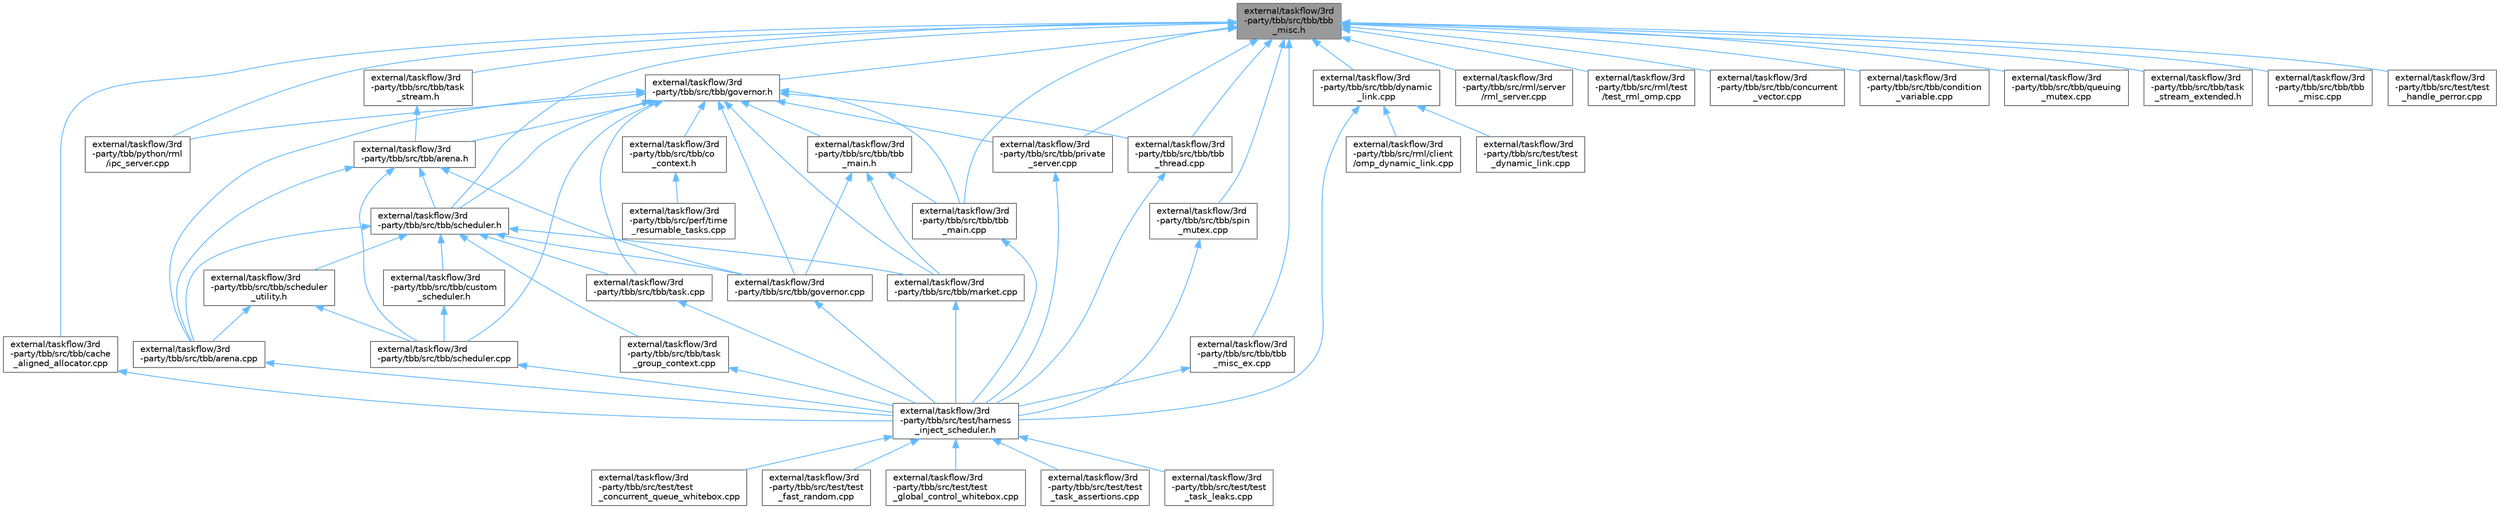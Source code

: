 digraph "external/taskflow/3rd-party/tbb/src/tbb/tbb_misc.h"
{
 // LATEX_PDF_SIZE
  bgcolor="transparent";
  edge [fontname=Helvetica,fontsize=10,labelfontname=Helvetica,labelfontsize=10];
  node [fontname=Helvetica,fontsize=10,shape=box,height=0.2,width=0.4];
  Node1 [id="Node000001",label="external/taskflow/3rd\l-party/tbb/src/tbb/tbb\l_misc.h",height=0.2,width=0.4,color="gray40", fillcolor="grey60", style="filled", fontcolor="black",tooltip=" "];
  Node1 -> Node2 [id="edge72_Node000001_Node000002",dir="back",color="steelblue1",style="solid",tooltip=" "];
  Node2 [id="Node000002",label="external/taskflow/3rd\l-party/tbb/python/rml\l/ipc_server.cpp",height=0.2,width=0.4,color="grey40", fillcolor="white", style="filled",URL="$ipc__server_8cpp.html",tooltip=" "];
  Node1 -> Node3 [id="edge73_Node000001_Node000003",dir="back",color="steelblue1",style="solid",tooltip=" "];
  Node3 [id="Node000003",label="external/taskflow/3rd\l-party/tbb/src/rml/server\l/rml_server.cpp",height=0.2,width=0.4,color="grey40", fillcolor="white", style="filled",URL="$rml__server_8cpp.html",tooltip=" "];
  Node1 -> Node4 [id="edge74_Node000001_Node000004",dir="back",color="steelblue1",style="solid",tooltip=" "];
  Node4 [id="Node000004",label="external/taskflow/3rd\l-party/tbb/src/rml/test\l/test_rml_omp.cpp",height=0.2,width=0.4,color="grey40", fillcolor="white", style="filled",URL="$test__rml__omp_8cpp.html",tooltip=" "];
  Node1 -> Node5 [id="edge75_Node000001_Node000005",dir="back",color="steelblue1",style="solid",tooltip=" "];
  Node5 [id="Node000005",label="external/taskflow/3rd\l-party/tbb/src/tbb/cache\l_aligned_allocator.cpp",height=0.2,width=0.4,color="grey40", fillcolor="white", style="filled",URL="$cache__aligned__allocator_8cpp.html",tooltip=" "];
  Node5 -> Node6 [id="edge76_Node000005_Node000006",dir="back",color="steelblue1",style="solid",tooltip=" "];
  Node6 [id="Node000006",label="external/taskflow/3rd\l-party/tbb/src/test/harness\l_inject_scheduler.h",height=0.2,width=0.4,color="grey40", fillcolor="white", style="filled",URL="$harness__inject__scheduler_8h.html",tooltip=" "];
  Node6 -> Node7 [id="edge77_Node000006_Node000007",dir="back",color="steelblue1",style="solid",tooltip=" "];
  Node7 [id="Node000007",label="external/taskflow/3rd\l-party/tbb/src/test/test\l_concurrent_queue_whitebox.cpp",height=0.2,width=0.4,color="grey40", fillcolor="white", style="filled",URL="$test__concurrent__queue__whitebox_8cpp.html",tooltip=" "];
  Node6 -> Node8 [id="edge78_Node000006_Node000008",dir="back",color="steelblue1",style="solid",tooltip=" "];
  Node8 [id="Node000008",label="external/taskflow/3rd\l-party/tbb/src/test/test\l_fast_random.cpp",height=0.2,width=0.4,color="grey40", fillcolor="white", style="filled",URL="$test__fast__random_8cpp.html",tooltip=" "];
  Node6 -> Node9 [id="edge79_Node000006_Node000009",dir="back",color="steelblue1",style="solid",tooltip=" "];
  Node9 [id="Node000009",label="external/taskflow/3rd\l-party/tbb/src/test/test\l_global_control_whitebox.cpp",height=0.2,width=0.4,color="grey40", fillcolor="white", style="filled",URL="$test__global__control__whitebox_8cpp.html",tooltip=" "];
  Node6 -> Node10 [id="edge80_Node000006_Node000010",dir="back",color="steelblue1",style="solid",tooltip=" "];
  Node10 [id="Node000010",label="external/taskflow/3rd\l-party/tbb/src/test/test\l_task_assertions.cpp",height=0.2,width=0.4,color="grey40", fillcolor="white", style="filled",URL="$test__task__assertions_8cpp.html",tooltip=" "];
  Node6 -> Node11 [id="edge81_Node000006_Node000011",dir="back",color="steelblue1",style="solid",tooltip=" "];
  Node11 [id="Node000011",label="external/taskflow/3rd\l-party/tbb/src/test/test\l_task_leaks.cpp",height=0.2,width=0.4,color="grey40", fillcolor="white", style="filled",URL="$test__task__leaks_8cpp.html",tooltip=" "];
  Node1 -> Node12 [id="edge82_Node000001_Node000012",dir="back",color="steelblue1",style="solid",tooltip=" "];
  Node12 [id="Node000012",label="external/taskflow/3rd\l-party/tbb/src/tbb/concurrent\l_vector.cpp",height=0.2,width=0.4,color="grey40", fillcolor="white", style="filled",URL="$concurrent__vector_8cpp.html",tooltip=" "];
  Node1 -> Node13 [id="edge83_Node000001_Node000013",dir="back",color="steelblue1",style="solid",tooltip=" "];
  Node13 [id="Node000013",label="external/taskflow/3rd\l-party/tbb/src/tbb/condition\l_variable.cpp",height=0.2,width=0.4,color="grey40", fillcolor="white", style="filled",URL="$condition__variable_8cpp.html",tooltip=" "];
  Node1 -> Node14 [id="edge84_Node000001_Node000014",dir="back",color="steelblue1",style="solid",tooltip=" "];
  Node14 [id="Node000014",label="external/taskflow/3rd\l-party/tbb/src/tbb/dynamic\l_link.cpp",height=0.2,width=0.4,color="grey40", fillcolor="white", style="filled",URL="$dynamic__link_8cpp.html",tooltip=" "];
  Node14 -> Node15 [id="edge85_Node000014_Node000015",dir="back",color="steelblue1",style="solid",tooltip=" "];
  Node15 [id="Node000015",label="external/taskflow/3rd\l-party/tbb/src/rml/client\l/omp_dynamic_link.cpp",height=0.2,width=0.4,color="grey40", fillcolor="white", style="filled",URL="$omp__dynamic__link_8cpp.html",tooltip=" "];
  Node14 -> Node6 [id="edge86_Node000014_Node000006",dir="back",color="steelblue1",style="solid",tooltip=" "];
  Node14 -> Node16 [id="edge87_Node000014_Node000016",dir="back",color="steelblue1",style="solid",tooltip=" "];
  Node16 [id="Node000016",label="external/taskflow/3rd\l-party/tbb/src/test/test\l_dynamic_link.cpp",height=0.2,width=0.4,color="grey40", fillcolor="white", style="filled",URL="$test__dynamic__link_8cpp.html",tooltip=" "];
  Node1 -> Node17 [id="edge88_Node000001_Node000017",dir="back",color="steelblue1",style="solid",tooltip=" "];
  Node17 [id="Node000017",label="external/taskflow/3rd\l-party/tbb/src/tbb/governor.h",height=0.2,width=0.4,color="grey40", fillcolor="white", style="filled",URL="$governor_8h.html",tooltip=" "];
  Node17 -> Node2 [id="edge89_Node000017_Node000002",dir="back",color="steelblue1",style="solid",tooltip=" "];
  Node17 -> Node18 [id="edge90_Node000017_Node000018",dir="back",color="steelblue1",style="solid",tooltip=" "];
  Node18 [id="Node000018",label="external/taskflow/3rd\l-party/tbb/src/tbb/arena.cpp",height=0.2,width=0.4,color="grey40", fillcolor="white", style="filled",URL="$arena_8cpp.html",tooltip=" "];
  Node18 -> Node6 [id="edge91_Node000018_Node000006",dir="back",color="steelblue1",style="solid",tooltip=" "];
  Node17 -> Node19 [id="edge92_Node000017_Node000019",dir="back",color="steelblue1",style="solid",tooltip=" "];
  Node19 [id="Node000019",label="external/taskflow/3rd\l-party/tbb/src/tbb/arena.h",height=0.2,width=0.4,color="grey40", fillcolor="white", style="filled",URL="$arena_8h.html",tooltip=" "];
  Node19 -> Node18 [id="edge93_Node000019_Node000018",dir="back",color="steelblue1",style="solid",tooltip=" "];
  Node19 -> Node20 [id="edge94_Node000019_Node000020",dir="back",color="steelblue1",style="solid",tooltip=" "];
  Node20 [id="Node000020",label="external/taskflow/3rd\l-party/tbb/src/tbb/governor.cpp",height=0.2,width=0.4,color="grey40", fillcolor="white", style="filled",URL="$governor_8cpp.html",tooltip=" "];
  Node20 -> Node6 [id="edge95_Node000020_Node000006",dir="back",color="steelblue1",style="solid",tooltip=" "];
  Node19 -> Node21 [id="edge96_Node000019_Node000021",dir="back",color="steelblue1",style="solid",tooltip=" "];
  Node21 [id="Node000021",label="external/taskflow/3rd\l-party/tbb/src/tbb/scheduler.cpp",height=0.2,width=0.4,color="grey40", fillcolor="white", style="filled",URL="$scheduler_8cpp.html",tooltip=" "];
  Node21 -> Node6 [id="edge97_Node000021_Node000006",dir="back",color="steelblue1",style="solid",tooltip=" "];
  Node19 -> Node22 [id="edge98_Node000019_Node000022",dir="back",color="steelblue1",style="solid",tooltip=" "];
  Node22 [id="Node000022",label="external/taskflow/3rd\l-party/tbb/src/tbb/scheduler.h",height=0.2,width=0.4,color="grey40", fillcolor="white", style="filled",URL="$scheduler_8h.html",tooltip=" "];
  Node22 -> Node18 [id="edge99_Node000022_Node000018",dir="back",color="steelblue1",style="solid",tooltip=" "];
  Node22 -> Node23 [id="edge100_Node000022_Node000023",dir="back",color="steelblue1",style="solid",tooltip=" "];
  Node23 [id="Node000023",label="external/taskflow/3rd\l-party/tbb/src/tbb/custom\l_scheduler.h",height=0.2,width=0.4,color="grey40", fillcolor="white", style="filled",URL="$custom__scheduler_8h.html",tooltip=" "];
  Node23 -> Node21 [id="edge101_Node000023_Node000021",dir="back",color="steelblue1",style="solid",tooltip=" "];
  Node22 -> Node20 [id="edge102_Node000022_Node000020",dir="back",color="steelblue1",style="solid",tooltip=" "];
  Node22 -> Node24 [id="edge103_Node000022_Node000024",dir="back",color="steelblue1",style="solid",tooltip=" "];
  Node24 [id="Node000024",label="external/taskflow/3rd\l-party/tbb/src/tbb/market.cpp",height=0.2,width=0.4,color="grey40", fillcolor="white", style="filled",URL="$market_8cpp.html",tooltip=" "];
  Node24 -> Node6 [id="edge104_Node000024_Node000006",dir="back",color="steelblue1",style="solid",tooltip=" "];
  Node22 -> Node25 [id="edge105_Node000022_Node000025",dir="back",color="steelblue1",style="solid",tooltip=" "];
  Node25 [id="Node000025",label="external/taskflow/3rd\l-party/tbb/src/tbb/scheduler\l_utility.h",height=0.2,width=0.4,color="grey40", fillcolor="white", style="filled",URL="$scheduler__utility_8h.html",tooltip=" "];
  Node25 -> Node18 [id="edge106_Node000025_Node000018",dir="back",color="steelblue1",style="solid",tooltip=" "];
  Node25 -> Node21 [id="edge107_Node000025_Node000021",dir="back",color="steelblue1",style="solid",tooltip=" "];
  Node22 -> Node26 [id="edge108_Node000022_Node000026",dir="back",color="steelblue1",style="solid",tooltip=" "];
  Node26 [id="Node000026",label="external/taskflow/3rd\l-party/tbb/src/tbb/task.cpp",height=0.2,width=0.4,color="grey40", fillcolor="white", style="filled",URL="$task_8cpp.html",tooltip=" "];
  Node26 -> Node6 [id="edge109_Node000026_Node000006",dir="back",color="steelblue1",style="solid",tooltip=" "];
  Node22 -> Node27 [id="edge110_Node000022_Node000027",dir="back",color="steelblue1",style="solid",tooltip=" "];
  Node27 [id="Node000027",label="external/taskflow/3rd\l-party/tbb/src/tbb/task\l_group_context.cpp",height=0.2,width=0.4,color="grey40", fillcolor="white", style="filled",URL="$task__group__context_8cpp.html",tooltip=" "];
  Node27 -> Node6 [id="edge111_Node000027_Node000006",dir="back",color="steelblue1",style="solid",tooltip=" "];
  Node17 -> Node28 [id="edge112_Node000017_Node000028",dir="back",color="steelblue1",style="solid",tooltip=" "];
  Node28 [id="Node000028",label="external/taskflow/3rd\l-party/tbb/src/tbb/co\l_context.h",height=0.2,width=0.4,color="grey40", fillcolor="white", style="filled",URL="$co__context_8h.html",tooltip=" "];
  Node28 -> Node29 [id="edge113_Node000028_Node000029",dir="back",color="steelblue1",style="solid",tooltip=" "];
  Node29 [id="Node000029",label="external/taskflow/3rd\l-party/tbb/src/perf/time\l_resumable_tasks.cpp",height=0.2,width=0.4,color="grey40", fillcolor="white", style="filled",URL="$time__resumable__tasks_8cpp.html",tooltip=" "];
  Node17 -> Node20 [id="edge114_Node000017_Node000020",dir="back",color="steelblue1",style="solid",tooltip=" "];
  Node17 -> Node24 [id="edge115_Node000017_Node000024",dir="back",color="steelblue1",style="solid",tooltip=" "];
  Node17 -> Node30 [id="edge116_Node000017_Node000030",dir="back",color="steelblue1",style="solid",tooltip=" "];
  Node30 [id="Node000030",label="external/taskflow/3rd\l-party/tbb/src/tbb/private\l_server.cpp",height=0.2,width=0.4,color="grey40", fillcolor="white", style="filled",URL="$private__server_8cpp.html",tooltip=" "];
  Node30 -> Node6 [id="edge117_Node000030_Node000006",dir="back",color="steelblue1",style="solid",tooltip=" "];
  Node17 -> Node21 [id="edge118_Node000017_Node000021",dir="back",color="steelblue1",style="solid",tooltip=" "];
  Node17 -> Node22 [id="edge119_Node000017_Node000022",dir="back",color="steelblue1",style="solid",tooltip=" "];
  Node17 -> Node26 [id="edge120_Node000017_Node000026",dir="back",color="steelblue1",style="solid",tooltip=" "];
  Node17 -> Node31 [id="edge121_Node000017_Node000031",dir="back",color="steelblue1",style="solid",tooltip=" "];
  Node31 [id="Node000031",label="external/taskflow/3rd\l-party/tbb/src/tbb/tbb\l_main.cpp",height=0.2,width=0.4,color="grey40", fillcolor="white", style="filled",URL="$tbb__main_8cpp.html",tooltip=" "];
  Node31 -> Node6 [id="edge122_Node000031_Node000006",dir="back",color="steelblue1",style="solid",tooltip=" "];
  Node17 -> Node32 [id="edge123_Node000017_Node000032",dir="back",color="steelblue1",style="solid",tooltip=" "];
  Node32 [id="Node000032",label="external/taskflow/3rd\l-party/tbb/src/tbb/tbb\l_main.h",height=0.2,width=0.4,color="grey40", fillcolor="white", style="filled",URL="$tbb__main_8h.html",tooltip=" "];
  Node32 -> Node20 [id="edge124_Node000032_Node000020",dir="back",color="steelblue1",style="solid",tooltip=" "];
  Node32 -> Node24 [id="edge125_Node000032_Node000024",dir="back",color="steelblue1",style="solid",tooltip=" "];
  Node32 -> Node31 [id="edge126_Node000032_Node000031",dir="back",color="steelblue1",style="solid",tooltip=" "];
  Node17 -> Node33 [id="edge127_Node000017_Node000033",dir="back",color="steelblue1",style="solid",tooltip=" "];
  Node33 [id="Node000033",label="external/taskflow/3rd\l-party/tbb/src/tbb/tbb\l_thread.cpp",height=0.2,width=0.4,color="grey40", fillcolor="white", style="filled",URL="$tbb__thread_8cpp.html",tooltip=" "];
  Node33 -> Node6 [id="edge128_Node000033_Node000006",dir="back",color="steelblue1",style="solid",tooltip=" "];
  Node1 -> Node30 [id="edge129_Node000001_Node000030",dir="back",color="steelblue1",style="solid",tooltip=" "];
  Node1 -> Node34 [id="edge130_Node000001_Node000034",dir="back",color="steelblue1",style="solid",tooltip=" "];
  Node34 [id="Node000034",label="external/taskflow/3rd\l-party/tbb/src/tbb/queuing\l_mutex.cpp",height=0.2,width=0.4,color="grey40", fillcolor="white", style="filled",URL="$queuing__mutex_8cpp.html",tooltip=" "];
  Node1 -> Node22 [id="edge131_Node000001_Node000022",dir="back",color="steelblue1",style="solid",tooltip=" "];
  Node1 -> Node35 [id="edge132_Node000001_Node000035",dir="back",color="steelblue1",style="solid",tooltip=" "];
  Node35 [id="Node000035",label="external/taskflow/3rd\l-party/tbb/src/tbb/spin\l_mutex.cpp",height=0.2,width=0.4,color="grey40", fillcolor="white", style="filled",URL="$spin__mutex_8cpp.html",tooltip=" "];
  Node35 -> Node6 [id="edge133_Node000035_Node000006",dir="back",color="steelblue1",style="solid",tooltip=" "];
  Node1 -> Node36 [id="edge134_Node000001_Node000036",dir="back",color="steelblue1",style="solid",tooltip=" "];
  Node36 [id="Node000036",label="external/taskflow/3rd\l-party/tbb/src/tbb/task\l_stream.h",height=0.2,width=0.4,color="grey40", fillcolor="white", style="filled",URL="$task__stream_8h.html",tooltip=" "];
  Node36 -> Node19 [id="edge135_Node000036_Node000019",dir="back",color="steelblue1",style="solid",tooltip=" "];
  Node1 -> Node37 [id="edge136_Node000001_Node000037",dir="back",color="steelblue1",style="solid",tooltip=" "];
  Node37 [id="Node000037",label="external/taskflow/3rd\l-party/tbb/src/tbb/task\l_stream_extended.h",height=0.2,width=0.4,color="grey40", fillcolor="white", style="filled",URL="$task__stream__extended_8h.html",tooltip=" "];
  Node1 -> Node31 [id="edge137_Node000001_Node000031",dir="back",color="steelblue1",style="solid",tooltip=" "];
  Node1 -> Node38 [id="edge138_Node000001_Node000038",dir="back",color="steelblue1",style="solid",tooltip=" "];
  Node38 [id="Node000038",label="external/taskflow/3rd\l-party/tbb/src/tbb/tbb\l_misc.cpp",height=0.2,width=0.4,color="grey40", fillcolor="white", style="filled",URL="$tbb__misc_8cpp.html",tooltip=" "];
  Node1 -> Node39 [id="edge139_Node000001_Node000039",dir="back",color="steelblue1",style="solid",tooltip=" "];
  Node39 [id="Node000039",label="external/taskflow/3rd\l-party/tbb/src/tbb/tbb\l_misc_ex.cpp",height=0.2,width=0.4,color="grey40", fillcolor="white", style="filled",URL="$tbb__misc__ex_8cpp.html",tooltip=" "];
  Node39 -> Node6 [id="edge140_Node000039_Node000006",dir="back",color="steelblue1",style="solid",tooltip=" "];
  Node1 -> Node33 [id="edge141_Node000001_Node000033",dir="back",color="steelblue1",style="solid",tooltip=" "];
  Node1 -> Node40 [id="edge142_Node000001_Node000040",dir="back",color="steelblue1",style="solid",tooltip=" "];
  Node40 [id="Node000040",label="external/taskflow/3rd\l-party/tbb/src/test/test\l_handle_perror.cpp",height=0.2,width=0.4,color="grey40", fillcolor="white", style="filled",URL="$test__handle__perror_8cpp.html",tooltip=" "];
}
